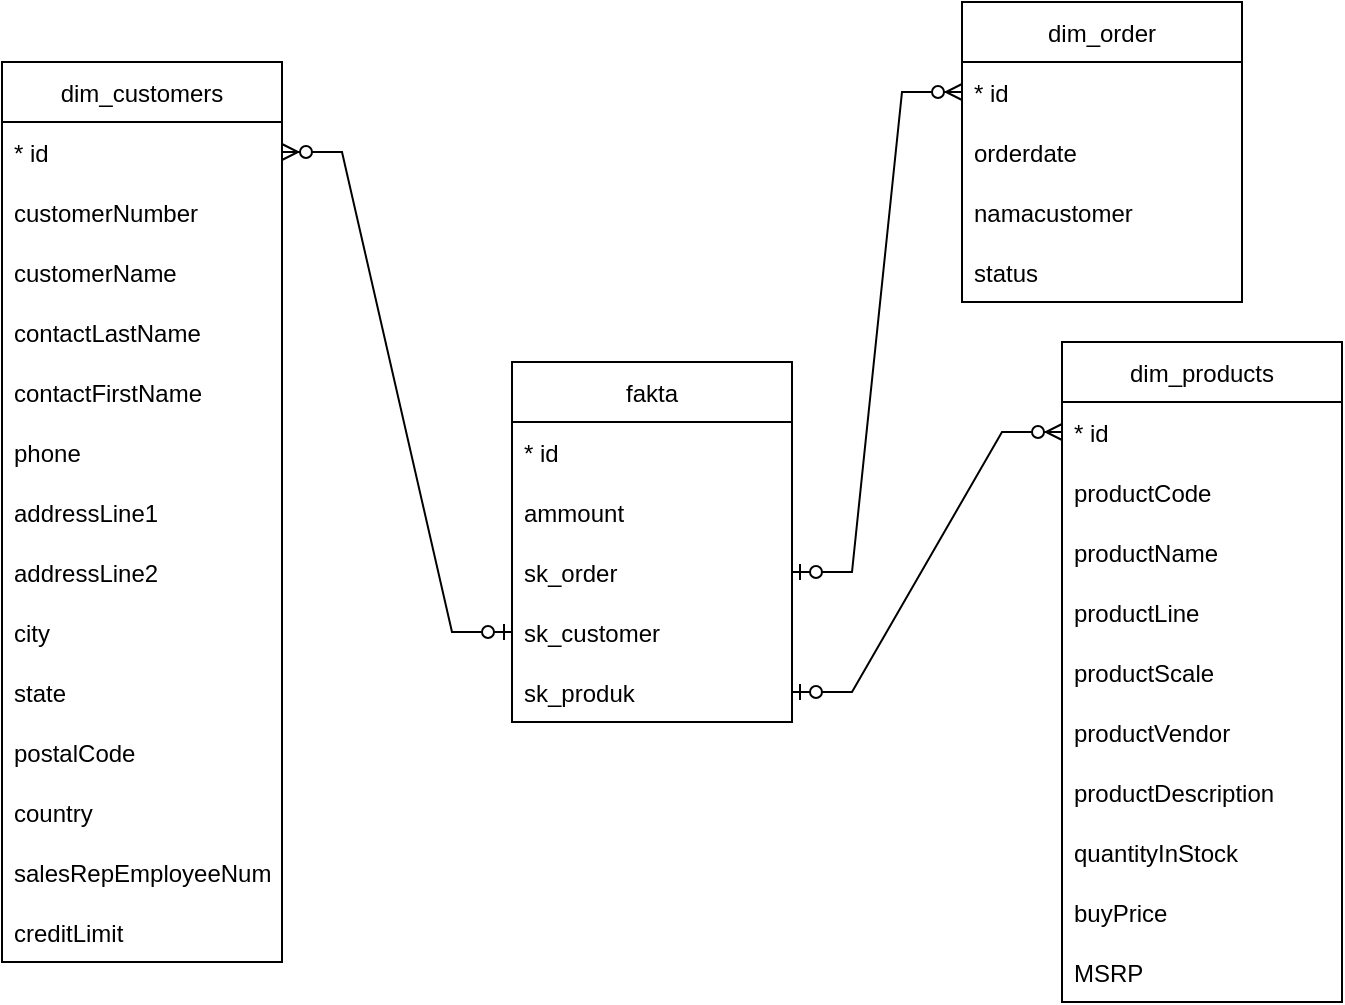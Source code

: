 <mxfile version="15.9.1" type="github">
  <diagram id="nWDuDZl1SljYZ4Zka8lv" name="Page-1">
    <mxGraphModel dx="868" dy="482" grid="1" gridSize="10" guides="1" tooltips="1" connect="1" arrows="1" fold="1" page="1" pageScale="1" pageWidth="850" pageHeight="1100" math="0" shadow="0">
      <root>
        <mxCell id="0" />
        <mxCell id="1" parent="0" />
        <mxCell id="Bkalk9FiF_ovjw5GP22--5" value="fakta" style="swimlane;fontStyle=0;childLayout=stackLayout;horizontal=1;startSize=30;horizontalStack=0;resizeParent=1;resizeParentMax=0;resizeLast=0;collapsible=1;marginBottom=0;" parent="1" vertex="1">
          <mxGeometry x="355" y="190" width="140" height="180" as="geometry" />
        </mxCell>
        <mxCell id="Bkalk9FiF_ovjw5GP22--6" value="* id" style="text;strokeColor=none;fillColor=none;align=left;verticalAlign=middle;spacingLeft=4;spacingRight=4;overflow=hidden;points=[[0,0.5],[1,0.5]];portConstraint=eastwest;rotatable=0;" parent="Bkalk9FiF_ovjw5GP22--5" vertex="1">
          <mxGeometry y="30" width="140" height="30" as="geometry" />
        </mxCell>
        <mxCell id="Bkalk9FiF_ovjw5GP22--7" value="ammount" style="text;strokeColor=none;fillColor=none;align=left;verticalAlign=middle;spacingLeft=4;spacingRight=4;overflow=hidden;points=[[0,0.5],[1,0.5]];portConstraint=eastwest;rotatable=0;" parent="Bkalk9FiF_ovjw5GP22--5" vertex="1">
          <mxGeometry y="60" width="140" height="30" as="geometry" />
        </mxCell>
        <mxCell id="Bkalk9FiF_ovjw5GP22--8" value="sk_order" style="text;strokeColor=none;fillColor=none;align=left;verticalAlign=middle;spacingLeft=4;spacingRight=4;overflow=hidden;points=[[0,0.5],[1,0.5]];portConstraint=eastwest;rotatable=0;" parent="Bkalk9FiF_ovjw5GP22--5" vertex="1">
          <mxGeometry y="90" width="140" height="30" as="geometry" />
        </mxCell>
        <mxCell id="Bkalk9FiF_ovjw5GP22--22" value="sk_customer" style="text;strokeColor=none;fillColor=none;align=left;verticalAlign=middle;spacingLeft=4;spacingRight=4;overflow=hidden;points=[[0,0.5],[1,0.5]];portConstraint=eastwest;rotatable=0;" parent="Bkalk9FiF_ovjw5GP22--5" vertex="1">
          <mxGeometry y="120" width="140" height="30" as="geometry" />
        </mxCell>
        <mxCell id="Bkalk9FiF_ovjw5GP22--23" value="sk_produk" style="text;strokeColor=none;fillColor=none;align=left;verticalAlign=middle;spacingLeft=4;spacingRight=4;overflow=hidden;points=[[0,0.5],[1,0.5]];portConstraint=eastwest;rotatable=0;" parent="Bkalk9FiF_ovjw5GP22--5" vertex="1">
          <mxGeometry y="150" width="140" height="30" as="geometry" />
        </mxCell>
        <mxCell id="Bkalk9FiF_ovjw5GP22--13" value="dim_products" style="swimlane;fontStyle=0;childLayout=stackLayout;horizontal=1;startSize=30;horizontalStack=0;resizeParent=1;resizeParentMax=0;resizeLast=0;collapsible=1;marginBottom=0;" parent="1" vertex="1">
          <mxGeometry x="630" y="180" width="140" height="330" as="geometry" />
        </mxCell>
        <mxCell id="aRnqDgSRts9EQ56h-Oby-12" value="* id" style="text;strokeColor=none;fillColor=none;align=left;verticalAlign=middle;spacingLeft=4;spacingRight=4;overflow=hidden;points=[[0,0.5],[1,0.5]];portConstraint=eastwest;rotatable=0;" parent="Bkalk9FiF_ovjw5GP22--13" vertex="1">
          <mxGeometry y="30" width="140" height="30" as="geometry" />
        </mxCell>
        <mxCell id="Bkalk9FiF_ovjw5GP22--14" value="productCode" style="text;strokeColor=none;fillColor=none;align=left;verticalAlign=middle;spacingLeft=4;spacingRight=4;overflow=hidden;points=[[0,0.5],[1,0.5]];portConstraint=eastwest;rotatable=0;" parent="Bkalk9FiF_ovjw5GP22--13" vertex="1">
          <mxGeometry y="60" width="140" height="30" as="geometry" />
        </mxCell>
        <mxCell id="Bkalk9FiF_ovjw5GP22--15" value="productName" style="text;strokeColor=none;fillColor=none;align=left;verticalAlign=middle;spacingLeft=4;spacingRight=4;overflow=hidden;points=[[0,0.5],[1,0.5]];portConstraint=eastwest;rotatable=0;" parent="Bkalk9FiF_ovjw5GP22--13" vertex="1">
          <mxGeometry y="90" width="140" height="30" as="geometry" />
        </mxCell>
        <mxCell id="Bkalk9FiF_ovjw5GP22--16" value="productLine" style="text;strokeColor=none;fillColor=none;align=left;verticalAlign=middle;spacingLeft=4;spacingRight=4;overflow=hidden;points=[[0,0.5],[1,0.5]];portConstraint=eastwest;rotatable=0;" parent="Bkalk9FiF_ovjw5GP22--13" vertex="1">
          <mxGeometry y="120" width="140" height="30" as="geometry" />
        </mxCell>
        <mxCell id="Bkalk9FiF_ovjw5GP22--25" value="productScale" style="text;strokeColor=none;fillColor=none;align=left;verticalAlign=middle;spacingLeft=4;spacingRight=4;overflow=hidden;points=[[0,0.5],[1,0.5]];portConstraint=eastwest;rotatable=0;" parent="Bkalk9FiF_ovjw5GP22--13" vertex="1">
          <mxGeometry y="150" width="140" height="30" as="geometry" />
        </mxCell>
        <mxCell id="Bkalk9FiF_ovjw5GP22--27" value="productVendor" style="text;strokeColor=none;fillColor=none;align=left;verticalAlign=middle;spacingLeft=4;spacingRight=4;overflow=hidden;points=[[0,0.5],[1,0.5]];portConstraint=eastwest;rotatable=0;" parent="Bkalk9FiF_ovjw5GP22--13" vertex="1">
          <mxGeometry y="180" width="140" height="30" as="geometry" />
        </mxCell>
        <mxCell id="Bkalk9FiF_ovjw5GP22--26" value="productDescription" style="text;strokeColor=none;fillColor=none;align=left;verticalAlign=middle;spacingLeft=4;spacingRight=4;overflow=hidden;points=[[0,0.5],[1,0.5]];portConstraint=eastwest;rotatable=0;" parent="Bkalk9FiF_ovjw5GP22--13" vertex="1">
          <mxGeometry y="210" width="140" height="30" as="geometry" />
        </mxCell>
        <mxCell id="Bkalk9FiF_ovjw5GP22--28" value="quantityInStock" style="text;strokeColor=none;fillColor=none;align=left;verticalAlign=middle;spacingLeft=4;spacingRight=4;overflow=hidden;points=[[0,0.5],[1,0.5]];portConstraint=eastwest;rotatable=0;" parent="Bkalk9FiF_ovjw5GP22--13" vertex="1">
          <mxGeometry y="240" width="140" height="30" as="geometry" />
        </mxCell>
        <mxCell id="Bkalk9FiF_ovjw5GP22--29" value="buyPrice" style="text;strokeColor=none;fillColor=none;align=left;verticalAlign=middle;spacingLeft=4;spacingRight=4;overflow=hidden;points=[[0,0.5],[1,0.5]];portConstraint=eastwest;rotatable=0;" parent="Bkalk9FiF_ovjw5GP22--13" vertex="1">
          <mxGeometry y="270" width="140" height="30" as="geometry" />
        </mxCell>
        <mxCell id="Bkalk9FiF_ovjw5GP22--30" value="MSRP" style="text;strokeColor=none;fillColor=none;align=left;verticalAlign=middle;spacingLeft=4;spacingRight=4;overflow=hidden;points=[[0,0.5],[1,0.5]];portConstraint=eastwest;rotatable=0;" parent="Bkalk9FiF_ovjw5GP22--13" vertex="1">
          <mxGeometry y="300" width="140" height="30" as="geometry" />
        </mxCell>
        <mxCell id="Bkalk9FiF_ovjw5GP22--17" value="dim_customers" style="swimlane;fontStyle=0;childLayout=stackLayout;horizontal=1;startSize=30;horizontalStack=0;resizeParent=1;resizeParentMax=0;resizeLast=0;collapsible=1;marginBottom=0;" parent="1" vertex="1">
          <mxGeometry x="100" y="40" width="140" height="450" as="geometry" />
        </mxCell>
        <mxCell id="aRnqDgSRts9EQ56h-Oby-13" value="* id" style="text;strokeColor=none;fillColor=none;align=left;verticalAlign=middle;spacingLeft=4;spacingRight=4;overflow=hidden;points=[[0,0.5],[1,0.5]];portConstraint=eastwest;rotatable=0;" parent="Bkalk9FiF_ovjw5GP22--17" vertex="1">
          <mxGeometry y="30" width="140" height="30" as="geometry" />
        </mxCell>
        <mxCell id="Bkalk9FiF_ovjw5GP22--18" value="customerNumber" style="text;strokeColor=none;fillColor=none;align=left;verticalAlign=middle;spacingLeft=4;spacingRight=4;overflow=hidden;points=[[0,0.5],[1,0.5]];portConstraint=eastwest;rotatable=0;" parent="Bkalk9FiF_ovjw5GP22--17" vertex="1">
          <mxGeometry y="60" width="140" height="30" as="geometry" />
        </mxCell>
        <mxCell id="Bkalk9FiF_ovjw5GP22--19" value="customerName" style="text;strokeColor=none;fillColor=none;align=left;verticalAlign=middle;spacingLeft=4;spacingRight=4;overflow=hidden;points=[[0,0.5],[1,0.5]];portConstraint=eastwest;rotatable=0;" parent="Bkalk9FiF_ovjw5GP22--17" vertex="1">
          <mxGeometry y="90" width="140" height="30" as="geometry" />
        </mxCell>
        <mxCell id="Bkalk9FiF_ovjw5GP22--20" value="contactLastName" style="text;strokeColor=none;fillColor=none;align=left;verticalAlign=middle;spacingLeft=4;spacingRight=4;overflow=hidden;points=[[0,0.5],[1,0.5]];portConstraint=eastwest;rotatable=0;" parent="Bkalk9FiF_ovjw5GP22--17" vertex="1">
          <mxGeometry y="120" width="140" height="30" as="geometry" />
        </mxCell>
        <mxCell id="aRnqDgSRts9EQ56h-Oby-1" value="contactFirstName" style="text;strokeColor=none;fillColor=none;align=left;verticalAlign=middle;spacingLeft=4;spacingRight=4;overflow=hidden;points=[[0,0.5],[1,0.5]];portConstraint=eastwest;rotatable=0;" parent="Bkalk9FiF_ovjw5GP22--17" vertex="1">
          <mxGeometry y="150" width="140" height="30" as="geometry" />
        </mxCell>
        <mxCell id="aRnqDgSRts9EQ56h-Oby-2" value="phone" style="text;strokeColor=none;fillColor=none;align=left;verticalAlign=middle;spacingLeft=4;spacingRight=4;overflow=hidden;points=[[0,0.5],[1,0.5]];portConstraint=eastwest;rotatable=0;" parent="Bkalk9FiF_ovjw5GP22--17" vertex="1">
          <mxGeometry y="180" width="140" height="30" as="geometry" />
        </mxCell>
        <mxCell id="aRnqDgSRts9EQ56h-Oby-3" value="addressLine1" style="text;strokeColor=none;fillColor=none;align=left;verticalAlign=middle;spacingLeft=4;spacingRight=4;overflow=hidden;points=[[0,0.5],[1,0.5]];portConstraint=eastwest;rotatable=0;" parent="Bkalk9FiF_ovjw5GP22--17" vertex="1">
          <mxGeometry y="210" width="140" height="30" as="geometry" />
        </mxCell>
        <mxCell id="aRnqDgSRts9EQ56h-Oby-4" value="addressLine2" style="text;strokeColor=none;fillColor=none;align=left;verticalAlign=middle;spacingLeft=4;spacingRight=4;overflow=hidden;points=[[0,0.5],[1,0.5]];portConstraint=eastwest;rotatable=0;" parent="Bkalk9FiF_ovjw5GP22--17" vertex="1">
          <mxGeometry y="240" width="140" height="30" as="geometry" />
        </mxCell>
        <mxCell id="aRnqDgSRts9EQ56h-Oby-6" value="city" style="text;strokeColor=none;fillColor=none;align=left;verticalAlign=middle;spacingLeft=4;spacingRight=4;overflow=hidden;points=[[0,0.5],[1,0.5]];portConstraint=eastwest;rotatable=0;" parent="Bkalk9FiF_ovjw5GP22--17" vertex="1">
          <mxGeometry y="270" width="140" height="30" as="geometry" />
        </mxCell>
        <mxCell id="aRnqDgSRts9EQ56h-Oby-5" value="state" style="text;strokeColor=none;fillColor=none;align=left;verticalAlign=middle;spacingLeft=4;spacingRight=4;overflow=hidden;points=[[0,0.5],[1,0.5]];portConstraint=eastwest;rotatable=0;" parent="Bkalk9FiF_ovjw5GP22--17" vertex="1">
          <mxGeometry y="300" width="140" height="30" as="geometry" />
        </mxCell>
        <mxCell id="aRnqDgSRts9EQ56h-Oby-7" value="postalCode" style="text;strokeColor=none;fillColor=none;align=left;verticalAlign=middle;spacingLeft=4;spacingRight=4;overflow=hidden;points=[[0,0.5],[1,0.5]];portConstraint=eastwest;rotatable=0;" parent="Bkalk9FiF_ovjw5GP22--17" vertex="1">
          <mxGeometry y="330" width="140" height="30" as="geometry" />
        </mxCell>
        <mxCell id="aRnqDgSRts9EQ56h-Oby-9" value="country" style="text;strokeColor=none;fillColor=none;align=left;verticalAlign=middle;spacingLeft=4;spacingRight=4;overflow=hidden;points=[[0,0.5],[1,0.5]];portConstraint=eastwest;rotatable=0;" parent="Bkalk9FiF_ovjw5GP22--17" vertex="1">
          <mxGeometry y="360" width="140" height="30" as="geometry" />
        </mxCell>
        <mxCell id="aRnqDgSRts9EQ56h-Oby-8" value="salesRepEmployeeNumber" style="text;strokeColor=none;fillColor=none;align=left;verticalAlign=middle;spacingLeft=4;spacingRight=4;overflow=hidden;points=[[0,0.5],[1,0.5]];portConstraint=eastwest;rotatable=0;" parent="Bkalk9FiF_ovjw5GP22--17" vertex="1">
          <mxGeometry y="390" width="140" height="30" as="geometry" />
        </mxCell>
        <mxCell id="aRnqDgSRts9EQ56h-Oby-10" value="creditLimit" style="text;strokeColor=none;fillColor=none;align=left;verticalAlign=middle;spacingLeft=4;spacingRight=4;overflow=hidden;points=[[0,0.5],[1,0.5]];portConstraint=eastwest;rotatable=0;" parent="Bkalk9FiF_ovjw5GP22--17" vertex="1">
          <mxGeometry y="420" width="140" height="30" as="geometry" />
        </mxCell>
        <mxCell id="Bkalk9FiF_ovjw5GP22--9" value="dim_order" style="swimlane;fontStyle=0;childLayout=stackLayout;horizontal=1;startSize=30;horizontalStack=0;resizeParent=1;resizeParentMax=0;resizeLast=0;collapsible=1;marginBottom=0;" parent="1" vertex="1">
          <mxGeometry x="580" y="10" width="140" height="150" as="geometry" />
        </mxCell>
        <mxCell id="Bkalk9FiF_ovjw5GP22--10" value="* id" style="text;strokeColor=none;fillColor=none;align=left;verticalAlign=middle;spacingLeft=4;spacingRight=4;overflow=hidden;points=[[0,0.5],[1,0.5]];portConstraint=eastwest;rotatable=0;" parent="Bkalk9FiF_ovjw5GP22--9" vertex="1">
          <mxGeometry y="30" width="140" height="30" as="geometry" />
        </mxCell>
        <mxCell id="Bkalk9FiF_ovjw5GP22--11" value="orderdate" style="text;strokeColor=none;fillColor=none;align=left;verticalAlign=middle;spacingLeft=4;spacingRight=4;overflow=hidden;points=[[0,0.5],[1,0.5]];portConstraint=eastwest;rotatable=0;" parent="Bkalk9FiF_ovjw5GP22--9" vertex="1">
          <mxGeometry y="60" width="140" height="30" as="geometry" />
        </mxCell>
        <mxCell id="Bkalk9FiF_ovjw5GP22--12" value="namacustomer" style="text;strokeColor=none;fillColor=none;align=left;verticalAlign=middle;spacingLeft=4;spacingRight=4;overflow=hidden;points=[[0,0.5],[1,0.5]];portConstraint=eastwest;rotatable=0;" parent="Bkalk9FiF_ovjw5GP22--9" vertex="1">
          <mxGeometry y="90" width="140" height="30" as="geometry" />
        </mxCell>
        <mxCell id="Bkalk9FiF_ovjw5GP22--24" value="status" style="text;strokeColor=none;fillColor=none;align=left;verticalAlign=middle;spacingLeft=4;spacingRight=4;overflow=hidden;points=[[0,0.5],[1,0.5]];portConstraint=eastwest;rotatable=0;" parent="Bkalk9FiF_ovjw5GP22--9" vertex="1">
          <mxGeometry y="120" width="140" height="30" as="geometry" />
        </mxCell>
        <mxCell id="dHYKOGheN7m7b_ajfZPk-1" value="" style="edgeStyle=entityRelationEdgeStyle;fontSize=12;html=1;endArrow=ERzeroToMany;startArrow=ERzeroToOne;rounded=0;entryX=1;entryY=0.5;entryDx=0;entryDy=0;exitX=0;exitY=0.5;exitDx=0;exitDy=0;" edge="1" parent="1" source="Bkalk9FiF_ovjw5GP22--22" target="aRnqDgSRts9EQ56h-Oby-13">
          <mxGeometry width="100" height="100" relative="1" as="geometry">
            <mxPoint x="350" y="160" as="sourcePoint" />
            <mxPoint x="450" y="60" as="targetPoint" />
          </mxGeometry>
        </mxCell>
        <mxCell id="dHYKOGheN7m7b_ajfZPk-2" value="" style="edgeStyle=entityRelationEdgeStyle;fontSize=12;html=1;endArrow=ERzeroToMany;startArrow=ERzeroToOne;rounded=0;entryX=0;entryY=0.5;entryDx=0;entryDy=0;exitX=1;exitY=0.5;exitDx=0;exitDy=0;" edge="1" parent="1" source="Bkalk9FiF_ovjw5GP22--8" target="Bkalk9FiF_ovjw5GP22--10">
          <mxGeometry width="100" height="100" relative="1" as="geometry">
            <mxPoint x="380" y="180" as="sourcePoint" />
            <mxPoint x="480" y="80" as="targetPoint" />
          </mxGeometry>
        </mxCell>
        <mxCell id="dHYKOGheN7m7b_ajfZPk-3" value="" style="edgeStyle=entityRelationEdgeStyle;fontSize=12;html=1;endArrow=ERzeroToMany;startArrow=ERzeroToOne;rounded=0;entryX=0;entryY=0.5;entryDx=0;entryDy=0;exitX=1;exitY=0.5;exitDx=0;exitDy=0;" edge="1" parent="1" source="Bkalk9FiF_ovjw5GP22--23" target="aRnqDgSRts9EQ56h-Oby-12">
          <mxGeometry width="100" height="100" relative="1" as="geometry">
            <mxPoint x="480" y="410" as="sourcePoint" />
            <mxPoint x="550" y="400" as="targetPoint" />
          </mxGeometry>
        </mxCell>
      </root>
    </mxGraphModel>
  </diagram>
</mxfile>
